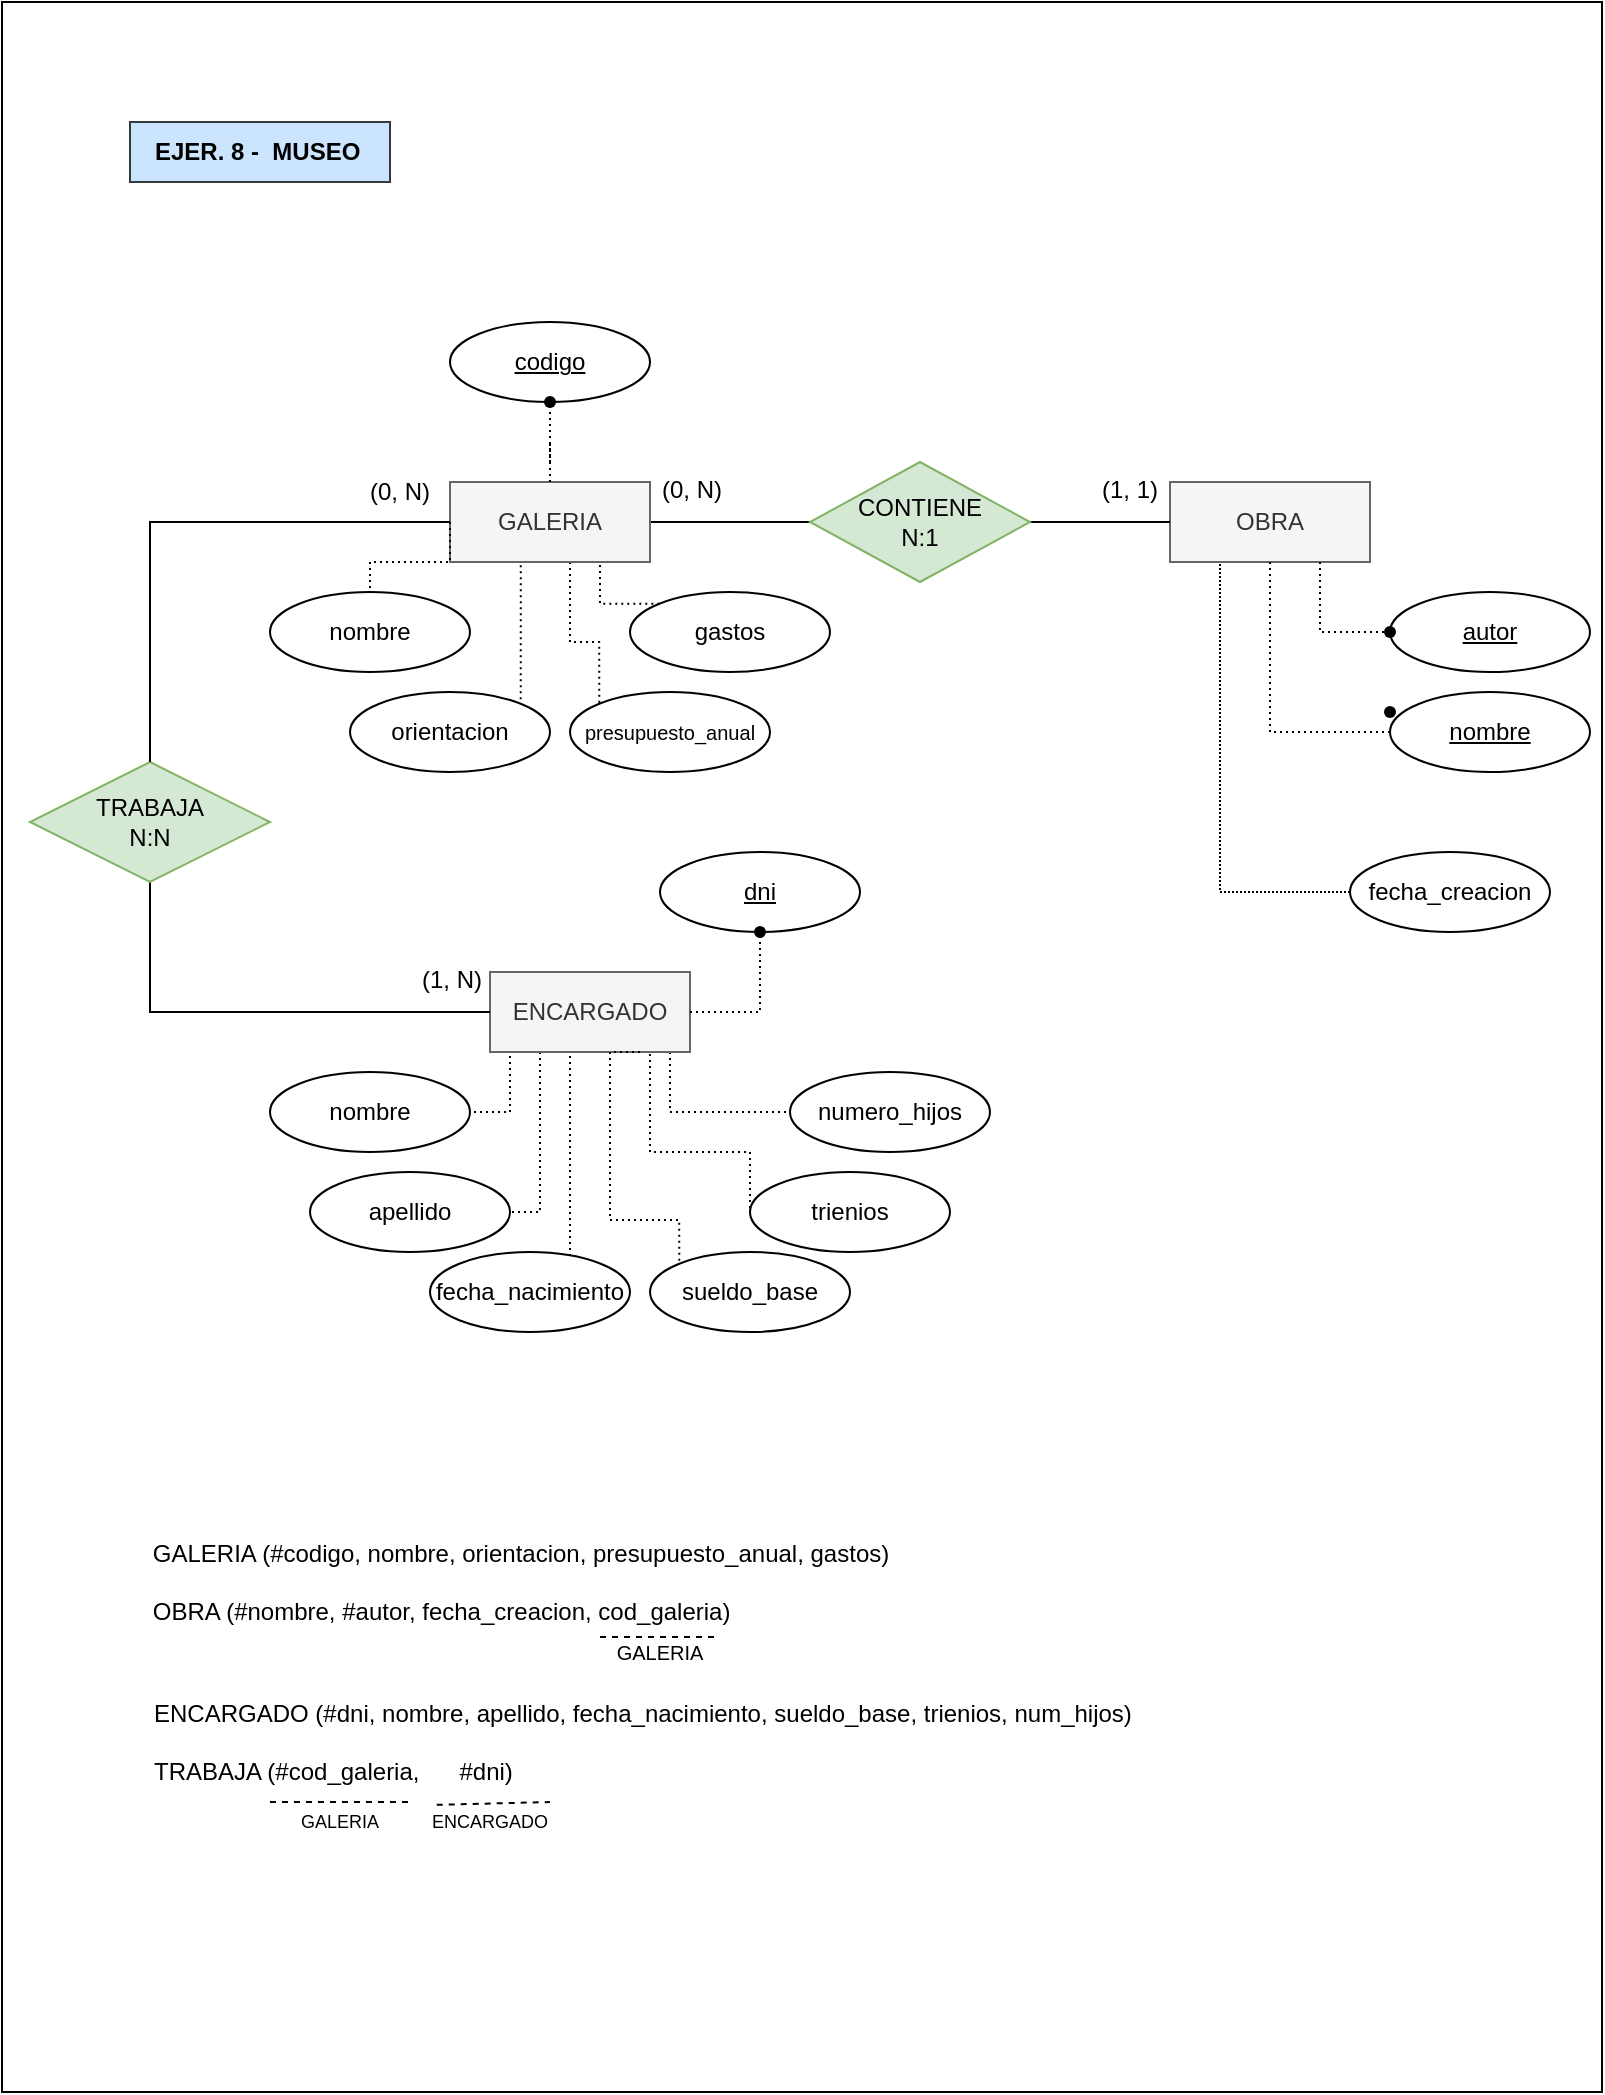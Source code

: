 <mxfile version="22.0.8" type="github">
  <diagram id="R2lEEEUBdFMjLlhIrx00" name="Page-1">
    <mxGraphModel dx="2074" dy="1156" grid="1" gridSize="10" guides="1" tooltips="1" connect="1" arrows="1" fold="1" page="1" pageScale="1" pageWidth="827" pageHeight="1169" background="#FFFFFF" math="0" shadow="0" extFonts="Permanent Marker^https://fonts.googleapis.com/css?family=Permanent+Marker">
      <root>
        <mxCell id="0" />
        <mxCell id="1" parent="0" />
        <mxCell id="ygpdyX0wladh9Wm4Dj0t-1" value="" style="rounded=0;whiteSpace=wrap;html=1;" parent="1" vertex="1">
          <mxGeometry x="10" y="60" width="800" height="1045" as="geometry" />
        </mxCell>
        <mxCell id="fVMxTpHwQSE03vxhCAzI-126" style="edgeStyle=orthogonalEdgeStyle;rounded=0;orthogonalLoop=1;jettySize=auto;html=1;exitX=0;exitY=1;exitDx=0;exitDy=0;entryX=1;entryY=0.5;entryDx=0;entryDy=0;dashed=1;dashPattern=1 2;endArrow=none;endFill=0;" parent="1" source="fVMxTpHwQSE03vxhCAzI-1" target="fVMxTpHwQSE03vxhCAzI-119" edge="1">
          <mxGeometry relative="1" as="geometry">
            <Array as="points">
              <mxPoint x="264" y="585" />
              <mxPoint x="264" y="615" />
            </Array>
          </mxGeometry>
        </mxCell>
        <mxCell id="fVMxTpHwQSE03vxhCAzI-127" style="edgeStyle=orthogonalEdgeStyle;rounded=0;orthogonalLoop=1;jettySize=auto;html=1;exitX=0.25;exitY=1;exitDx=0;exitDy=0;entryX=1;entryY=0.5;entryDx=0;entryDy=0;dashed=1;dashPattern=1 2;endArrow=none;endFill=0;" parent="1" source="fVMxTpHwQSE03vxhCAzI-1" target="fVMxTpHwQSE03vxhCAzI-120" edge="1">
          <mxGeometry relative="1" as="geometry">
            <Array as="points">
              <mxPoint x="279" y="665" />
            </Array>
          </mxGeometry>
        </mxCell>
        <mxCell id="fVMxTpHwQSE03vxhCAzI-128" style="edgeStyle=orthogonalEdgeStyle;rounded=0;orthogonalLoop=1;jettySize=auto;html=1;exitX=0.5;exitY=1;exitDx=0;exitDy=0;entryX=0.5;entryY=0;entryDx=0;entryDy=0;dashed=1;dashPattern=1 2;endArrow=none;endFill=0;" parent="1" source="fVMxTpHwQSE03vxhCAzI-1" target="fVMxTpHwQSE03vxhCAzI-121" edge="1">
          <mxGeometry relative="1" as="geometry">
            <Array as="points">
              <mxPoint x="294" y="585" />
              <mxPoint x="294" y="691" />
              <mxPoint x="274" y="691" />
            </Array>
          </mxGeometry>
        </mxCell>
        <mxCell id="fVMxTpHwQSE03vxhCAzI-130" style="edgeStyle=orthogonalEdgeStyle;rounded=0;orthogonalLoop=1;jettySize=auto;html=1;exitX=1;exitY=1;exitDx=0;exitDy=0;entryX=0;entryY=0.5;entryDx=0;entryDy=0;dashed=1;dashPattern=1 2;endArrow=none;endFill=0;" parent="1" source="fVMxTpHwQSE03vxhCAzI-1" target="fVMxTpHwQSE03vxhCAzI-123" edge="1">
          <mxGeometry relative="1" as="geometry">
            <Array as="points">
              <mxPoint x="334" y="585" />
              <mxPoint x="334" y="635" />
              <mxPoint x="384" y="635" />
            </Array>
          </mxGeometry>
        </mxCell>
        <mxCell id="fVMxTpHwQSE03vxhCAzI-131" style="edgeStyle=orthogonalEdgeStyle;rounded=0;orthogonalLoop=1;jettySize=auto;html=1;exitX=1;exitY=0.5;exitDx=0;exitDy=0;entryX=0;entryY=0.5;entryDx=0;entryDy=0;endArrow=none;endFill=0;dashed=1;dashPattern=1 2;" parent="1" source="fVMxTpHwQSE03vxhCAzI-1" target="fVMxTpHwQSE03vxhCAzI-124" edge="1">
          <mxGeometry relative="1" as="geometry">
            <Array as="points">
              <mxPoint x="354" y="585" />
              <mxPoint x="344" y="585" />
              <mxPoint x="344" y="615" />
            </Array>
          </mxGeometry>
        </mxCell>
        <mxCell id="fVMxTpHwQSE03vxhCAzI-1" value="ENCARGADO" style="whiteSpace=wrap;html=1;align=center;fillColor=#f5f5f5;fontColor=#333333;strokeColor=#666666;" parent="1" vertex="1">
          <mxGeometry x="254" y="545" width="100" height="40" as="geometry" />
        </mxCell>
        <mxCell id="fVMxTpHwQSE03vxhCAzI-2" value="OBRA" style="whiteSpace=wrap;html=1;align=center;fillColor=#f5f5f5;fontColor=#333333;strokeColor=#666666;" parent="1" vertex="1">
          <mxGeometry x="594" y="300" width="100" height="40" as="geometry" />
        </mxCell>
        <mxCell id="fVMxTpHwQSE03vxhCAzI-32" style="edgeStyle=orthogonalEdgeStyle;rounded=0;orthogonalLoop=1;jettySize=auto;html=1;exitX=1;exitY=0.5;exitDx=0;exitDy=0;entryX=0;entryY=0.5;entryDx=0;entryDy=0;endArrow=none;endFill=0;" parent="1" source="fVMxTpHwQSE03vxhCAzI-3" target="fVMxTpHwQSE03vxhCAzI-11" edge="1">
          <mxGeometry relative="1" as="geometry" />
        </mxCell>
        <mxCell id="fVMxTpHwQSE03vxhCAzI-85" style="edgeStyle=orthogonalEdgeStyle;rounded=0;orthogonalLoop=1;jettySize=auto;html=1;exitDx=0;exitDy=0;entryX=0.5;entryY=1;entryDx=0;entryDy=0;endArrow=none;endFill=0;dashed=1;dashPattern=1 2;" parent="1" source="fVMxTpHwQSE03vxhCAzI-84" target="fVMxTpHwQSE03vxhCAzI-42" edge="1">
          <mxGeometry relative="1" as="geometry" />
        </mxCell>
        <mxCell id="fVMxTpHwQSE03vxhCAzI-142" style="edgeStyle=orthogonalEdgeStyle;rounded=0;orthogonalLoop=1;jettySize=auto;html=1;exitX=0.25;exitY=1;exitDx=0;exitDy=0;entryX=1;entryY=0;entryDx=0;entryDy=0;dashed=1;dashPattern=1 2;endArrow=none;endFill=0;" parent="1" source="fVMxTpHwQSE03vxhCAzI-3" target="fVMxTpHwQSE03vxhCAzI-135" edge="1">
          <mxGeometry relative="1" as="geometry">
            <Array as="points">
              <mxPoint x="269" y="340" />
            </Array>
          </mxGeometry>
        </mxCell>
        <mxCell id="fVMxTpHwQSE03vxhCAzI-143" style="edgeStyle=orthogonalEdgeStyle;rounded=0;orthogonalLoop=1;jettySize=auto;html=1;exitX=0.75;exitY=1;exitDx=0;exitDy=0;entryX=0;entryY=0;entryDx=0;entryDy=0;dashed=1;dashPattern=1 2;endArrow=none;endFill=0;" parent="1" source="fVMxTpHwQSE03vxhCAzI-3" target="fVMxTpHwQSE03vxhCAzI-140" edge="1">
          <mxGeometry relative="1" as="geometry">
            <Array as="points">
              <mxPoint x="294" y="340" />
              <mxPoint x="294" y="380" />
              <mxPoint x="309" y="380" />
            </Array>
          </mxGeometry>
        </mxCell>
        <mxCell id="fVMxTpHwQSE03vxhCAzI-3" value="GALERIA" style="whiteSpace=wrap;html=1;align=center;fillColor=#f5f5f5;fontColor=#333333;strokeColor=#666666;" parent="1" vertex="1">
          <mxGeometry x="234" y="300" width="100" height="40" as="geometry" />
        </mxCell>
        <mxCell id="fVMxTpHwQSE03vxhCAzI-7" style="edgeStyle=orthogonalEdgeStyle;rounded=0;orthogonalLoop=1;jettySize=auto;html=1;exitX=0.5;exitY=0;exitDx=0;exitDy=0;entryX=0.5;entryY=0;entryDx=0;entryDy=0;" parent="1" source="fVMxTpHwQSE03vxhCAzI-6" target="fVMxTpHwQSE03vxhCAzI-6" edge="1">
          <mxGeometry relative="1" as="geometry" />
        </mxCell>
        <mxCell id="fVMxTpHwQSE03vxhCAzI-31" style="edgeStyle=orthogonalEdgeStyle;rounded=0;orthogonalLoop=1;jettySize=auto;html=1;exitX=0.5;exitY=1;exitDx=0;exitDy=0;entryX=0;entryY=0.5;entryDx=0;entryDy=0;strokeColor=default;endArrow=none;endFill=0;" parent="1" source="fVMxTpHwQSE03vxhCAzI-6" target="fVMxTpHwQSE03vxhCAzI-1" edge="1">
          <mxGeometry relative="1" as="geometry" />
        </mxCell>
        <mxCell id="fVMxTpHwQSE03vxhCAzI-6" value="TRABAJA&lt;br&gt;N:N" style="shape=rhombus;perimeter=rhombusPerimeter;whiteSpace=wrap;html=1;align=center;fillColor=#d5e8d4;strokeColor=#82b366;" parent="1" vertex="1">
          <mxGeometry x="24" y="440" width="120" height="60" as="geometry" />
        </mxCell>
        <mxCell id="fVMxTpHwQSE03vxhCAzI-33" style="edgeStyle=orthogonalEdgeStyle;rounded=0;orthogonalLoop=1;jettySize=auto;html=1;exitX=1;exitY=0.5;exitDx=0;exitDy=0;entryX=0;entryY=0.5;entryDx=0;entryDy=0;endArrow=none;endFill=0;" parent="1" source="fVMxTpHwQSE03vxhCAzI-11" target="fVMxTpHwQSE03vxhCAzI-2" edge="1">
          <mxGeometry relative="1" as="geometry" />
        </mxCell>
        <mxCell id="fVMxTpHwQSE03vxhCAzI-11" value="CONTIENE&lt;br&gt;N:1" style="shape=rhombus;perimeter=rhombusPerimeter;whiteSpace=wrap;html=1;align=center;fillColor=#d5e8d4;strokeColor=#82b366;" parent="1" vertex="1">
          <mxGeometry x="414" y="290" width="110" height="60" as="geometry" />
        </mxCell>
        <mxCell id="fVMxTpHwQSE03vxhCAzI-20" value="" style="endArrow=none;html=1;rounded=0;exitX=0.5;exitY=0;exitDx=0;exitDy=0;entryX=0;entryY=0.5;entryDx=0;entryDy=0;" parent="1" source="fVMxTpHwQSE03vxhCAzI-6" target="fVMxTpHwQSE03vxhCAzI-3" edge="1">
          <mxGeometry relative="1" as="geometry">
            <mxPoint x="74" y="320" as="sourcePoint" />
            <mxPoint x="234" y="319.5" as="targetPoint" />
            <Array as="points">
              <mxPoint x="84" y="320" />
            </Array>
          </mxGeometry>
        </mxCell>
        <mxCell id="fVMxTpHwQSE03vxhCAzI-28" value="(0, N)" style="text;strokeColor=none;fillColor=none;spacingLeft=4;spacingRight=4;overflow=hidden;rotatable=0;points=[[0,0.5],[1,0.5]];portConstraint=eastwest;fontSize=12;whiteSpace=wrap;html=1;verticalAlign=middle;align=center;" parent="1" vertex="1">
          <mxGeometry x="184" y="290" width="50" height="30" as="geometry" />
        </mxCell>
        <mxCell id="fVMxTpHwQSE03vxhCAzI-38" style="rounded=0;orthogonalLoop=1;jettySize=auto;html=1;exitX=0;exitY=0.5;exitDx=0;exitDy=0;strokeColor=none;endArrow=none;endFill=0;shadow=1;" parent="1" source="fVMxTpHwQSE03vxhCAzI-29" edge="1">
          <mxGeometry relative="1" as="geometry">
            <mxPoint x="234" y="565" as="targetPoint" />
          </mxGeometry>
        </mxCell>
        <mxCell id="fVMxTpHwQSE03vxhCAzI-29" value="(1, N)" style="text;strokeColor=none;fillColor=none;spacingLeft=4;spacingRight=4;overflow=hidden;rotatable=0;points=[[0,0.5],[1,0.5]];portConstraint=eastwest;fontSize=12;whiteSpace=wrap;html=1;" parent="1" vertex="1">
          <mxGeometry x="214" y="535" width="50" height="30" as="geometry" />
        </mxCell>
        <mxCell id="fVMxTpHwQSE03vxhCAzI-30" value="(0, N)" style="text;strokeColor=none;fillColor=none;spacingLeft=4;spacingRight=4;overflow=hidden;rotatable=0;points=[[0,0.5],[1,0.5]];portConstraint=eastwest;fontSize=12;whiteSpace=wrap;html=1;" parent="1" vertex="1">
          <mxGeometry x="334" y="290" width="50" height="30" as="geometry" />
        </mxCell>
        <mxCell id="fVMxTpHwQSE03vxhCAzI-34" value="(1, 1)" style="text;strokeColor=none;fillColor=none;spacingLeft=4;spacingRight=4;overflow=hidden;rotatable=0;points=[[0,0.5],[1,0.5]];portConstraint=eastwest;fontSize=12;whiteSpace=wrap;html=1;" parent="1" vertex="1">
          <mxGeometry x="554" y="290" width="50" height="30" as="geometry" />
        </mxCell>
        <mxCell id="fVMxTpHwQSE03vxhCAzI-35" value="EJER. 8 -&amp;nbsp; MUSEO&amp;nbsp;" style="text;html=1;align=center;verticalAlign=middle;resizable=0;points=[];autosize=1;strokeColor=#36393d;fillColor=#cce5ff;fontStyle=1" parent="1" vertex="1">
          <mxGeometry x="74" y="120" width="130" height="30" as="geometry" />
        </mxCell>
        <mxCell id="fVMxTpHwQSE03vxhCAzI-40" style="edgeStyle=orthogonalEdgeStyle;rounded=0;orthogonalLoop=1;jettySize=auto;html=1;exitX=0;exitY=0.5;exitDx=0;exitDy=0;entryX=1;entryY=0.5;entryDx=0;entryDy=0;endArrow=none;endFill=0;startArrow=none;startFill=0;strokeColor=none;" parent="1" source="fVMxTpHwQSE03vxhCAzI-28" target="fVMxTpHwQSE03vxhCAzI-28" edge="1">
          <mxGeometry relative="1" as="geometry" />
        </mxCell>
        <mxCell id="fVMxTpHwQSE03vxhCAzI-42" value="codigo" style="ellipse;whiteSpace=wrap;html=1;align=center;fontStyle=4;" parent="1" vertex="1">
          <mxGeometry x="234" y="220" width="100" height="40" as="geometry" />
        </mxCell>
        <mxCell id="fVMxTpHwQSE03vxhCAzI-65" style="edgeStyle=orthogonalEdgeStyle;rounded=0;orthogonalLoop=1;jettySize=auto;html=1;exitX=0;exitY=0.5;exitDx=0;exitDy=0;entryX=0.25;entryY=1;entryDx=0;entryDy=0;endArrow=none;endFill=0;dashed=1;dashPattern=1 1;" parent="1" source="fVMxTpHwQSE03vxhCAzI-46" target="fVMxTpHwQSE03vxhCAzI-2" edge="1">
          <mxGeometry relative="1" as="geometry" />
        </mxCell>
        <mxCell id="fVMxTpHwQSE03vxhCAzI-46" value="fecha_creacion" style="ellipse;whiteSpace=wrap;html=1;align=center;" parent="1" vertex="1">
          <mxGeometry x="684" y="485" width="100" height="40" as="geometry" />
        </mxCell>
        <mxCell id="fVMxTpHwQSE03vxhCAzI-73" style="edgeStyle=orthogonalEdgeStyle;rounded=0;orthogonalLoop=1;jettySize=auto;html=1;exitX=0;exitY=0.5;exitDx=0;exitDy=0;entryX=0.5;entryY=1;entryDx=0;entryDy=0;endArrow=none;endFill=0;dashed=1;dashPattern=1 2;" parent="1" source="fVMxTpHwQSE03vxhCAzI-44" target="fVMxTpHwQSE03vxhCAzI-2" edge="1">
          <mxGeometry relative="1" as="geometry" />
        </mxCell>
        <mxCell id="fVMxTpHwQSE03vxhCAzI-75" style="edgeStyle=orthogonalEdgeStyle;rounded=0;orthogonalLoop=1;jettySize=auto;html=1;exitX=0;exitY=0.5;exitDx=0;exitDy=0;entryX=0.75;entryY=1;entryDx=0;entryDy=0;dashed=1;dashPattern=1 2;endArrow=none;endFill=0;" parent="1" source="fVMxTpHwQSE03vxhCAzI-62" target="fVMxTpHwQSE03vxhCAzI-2" edge="1">
          <mxGeometry relative="1" as="geometry" />
        </mxCell>
        <mxCell id="fVMxTpHwQSE03vxhCAzI-86" value="" style="edgeStyle=orthogonalEdgeStyle;rounded=0;orthogonalLoop=1;jettySize=auto;html=1;exitX=0.5;exitY=0;exitDx=0;exitDy=0;entryDx=0;entryDy=0;endArrow=none;endFill=0;dashed=1;dashPattern=1 2;" parent="1" source="fVMxTpHwQSE03vxhCAzI-3" target="fVMxTpHwQSE03vxhCAzI-84" edge="1">
          <mxGeometry relative="1" as="geometry">
            <mxPoint x="284" y="300" as="sourcePoint" />
            <mxPoint x="284" y="260" as="targetPoint" />
          </mxGeometry>
        </mxCell>
        <mxCell id="fVMxTpHwQSE03vxhCAzI-84" value="" style="shape=waypoint;sketch=0;fillStyle=solid;size=6;pointerEvents=1;points=[];fillColor=none;resizable=0;rotatable=0;perimeter=centerPerimeter;snapToPoint=1;" parent="1" vertex="1">
          <mxGeometry x="274" y="250" width="20" height="20" as="geometry" />
        </mxCell>
        <mxCell id="fVMxTpHwQSE03vxhCAzI-100" value="" style="group" parent="1" vertex="1" connectable="0">
          <mxGeometry x="339" y="485" width="100" height="50" as="geometry" />
        </mxCell>
        <mxCell id="fVMxTpHwQSE03vxhCAzI-98" value="" style="group" parent="fVMxTpHwQSE03vxhCAzI-100" vertex="1" connectable="0">
          <mxGeometry width="100" height="50" as="geometry" />
        </mxCell>
        <mxCell id="fVMxTpHwQSE03vxhCAzI-96" value="dni" style="ellipse;whiteSpace=wrap;html=1;align=center;fontStyle=4;" parent="fVMxTpHwQSE03vxhCAzI-98" vertex="1">
          <mxGeometry width="100" height="40" as="geometry" />
        </mxCell>
        <mxCell id="fVMxTpHwQSE03vxhCAzI-97" value="" style="shape=waypoint;sketch=0;fillStyle=solid;size=6;pointerEvents=1;points=[];fillColor=none;resizable=0;rotatable=0;perimeter=centerPerimeter;snapToPoint=1;container=1;" parent="fVMxTpHwQSE03vxhCAzI-98" vertex="1">
          <mxGeometry x="40" y="30" width="20" height="20" as="geometry" />
        </mxCell>
        <mxCell id="fVMxTpHwQSE03vxhCAzI-99" style="edgeStyle=orthogonalEdgeStyle;rounded=0;orthogonalLoop=1;jettySize=auto;html=1;exitX=1;exitY=0.5;exitDx=0;exitDy=0;entryX=0.862;entryY=0.926;entryDx=0;entryDy=0;entryPerimeter=0;dashed=1;dashPattern=1 2;endArrow=none;endFill=0;" parent="fVMxTpHwQSE03vxhCAzI-100" source="fVMxTpHwQSE03vxhCAzI-1" target="fVMxTpHwQSE03vxhCAzI-97" edge="1">
          <mxGeometry relative="1" as="geometry" />
        </mxCell>
        <mxCell id="fVMxTpHwQSE03vxhCAzI-125" value="" style="group" parent="1" vertex="1" connectable="0">
          <mxGeometry x="144" y="595" width="360" height="130" as="geometry" />
        </mxCell>
        <mxCell id="fVMxTpHwQSE03vxhCAzI-119" value="nombre" style="ellipse;whiteSpace=wrap;html=1;align=center;" parent="fVMxTpHwQSE03vxhCAzI-125" vertex="1">
          <mxGeometry width="100" height="40" as="geometry" />
        </mxCell>
        <mxCell id="fVMxTpHwQSE03vxhCAzI-120" value="apellido" style="ellipse;whiteSpace=wrap;html=1;align=center;" parent="fVMxTpHwQSE03vxhCAzI-125" vertex="1">
          <mxGeometry x="20" y="50" width="100" height="40" as="geometry" />
        </mxCell>
        <mxCell id="fVMxTpHwQSE03vxhCAzI-121" value="fecha_nacimiento" style="ellipse;whiteSpace=wrap;html=1;align=center;" parent="fVMxTpHwQSE03vxhCAzI-125" vertex="1">
          <mxGeometry x="80" y="90" width="100" height="40" as="geometry" />
        </mxCell>
        <mxCell id="fVMxTpHwQSE03vxhCAzI-122" value="sueldo_base" style="ellipse;whiteSpace=wrap;html=1;align=center;" parent="fVMxTpHwQSE03vxhCAzI-125" vertex="1">
          <mxGeometry x="190" y="90" width="100" height="40" as="geometry" />
        </mxCell>
        <mxCell id="fVMxTpHwQSE03vxhCAzI-123" value="trienios" style="ellipse;whiteSpace=wrap;html=1;align=center;" parent="fVMxTpHwQSE03vxhCAzI-125" vertex="1">
          <mxGeometry x="240" y="50" width="100" height="40" as="geometry" />
        </mxCell>
        <mxCell id="fVMxTpHwQSE03vxhCAzI-124" value="numero_hijos" style="ellipse;whiteSpace=wrap;html=1;align=center;" parent="fVMxTpHwQSE03vxhCAzI-125" vertex="1">
          <mxGeometry x="260" width="100" height="40" as="geometry" />
        </mxCell>
        <mxCell id="fVMxTpHwQSE03vxhCAzI-133" value="" style="group" parent="1" vertex="1" connectable="0">
          <mxGeometry x="144" y="355" width="360" height="130" as="geometry" />
        </mxCell>
        <mxCell id="fVMxTpHwQSE03vxhCAzI-134" value="nombre" style="ellipse;whiteSpace=wrap;html=1;align=center;" parent="fVMxTpHwQSE03vxhCAzI-133" vertex="1">
          <mxGeometry width="100" height="40" as="geometry" />
        </mxCell>
        <mxCell id="fVMxTpHwQSE03vxhCAzI-135" value="orientacion" style="ellipse;whiteSpace=wrap;html=1;align=center;" parent="fVMxTpHwQSE03vxhCAzI-133" vertex="1">
          <mxGeometry x="40" y="50" width="100" height="40" as="geometry" />
        </mxCell>
        <mxCell id="fVMxTpHwQSE03vxhCAzI-139" value="gastos" style="ellipse;whiteSpace=wrap;html=1;align=center;" parent="fVMxTpHwQSE03vxhCAzI-133" vertex="1">
          <mxGeometry x="180" width="100" height="40" as="geometry" />
        </mxCell>
        <mxCell id="fVMxTpHwQSE03vxhCAzI-140" value="&lt;font size=&quot;1&quot; style=&quot;&quot;&gt;presupuesto_anua&lt;/font&gt;&lt;font style=&quot;font-size: 10px;&quot;&gt;l&lt;/font&gt;" style="ellipse;whiteSpace=wrap;html=1;align=center;" parent="fVMxTpHwQSE03vxhCAzI-133" vertex="1">
          <mxGeometry x="150" y="50" width="100" height="40" as="geometry" />
        </mxCell>
        <mxCell id="fVMxTpHwQSE03vxhCAzI-129" style="edgeStyle=orthogonalEdgeStyle;rounded=0;orthogonalLoop=1;jettySize=auto;html=1;exitX=0.75;exitY=1;exitDx=0;exitDy=0;entryX=0;entryY=0;entryDx=0;entryDy=0;dashed=1;dashPattern=1 2;endArrow=none;endFill=0;" parent="1" source="fVMxTpHwQSE03vxhCAzI-1" target="fVMxTpHwQSE03vxhCAzI-122" edge="1">
          <mxGeometry relative="1" as="geometry">
            <mxPoint x="329" y="579.19" as="sourcePoint" />
            <mxPoint x="348.767" y="684.999" as="targetPoint" />
            <Array as="points">
              <mxPoint x="314" y="585" />
              <mxPoint x="314" y="669" />
              <mxPoint x="349" y="669" />
            </Array>
          </mxGeometry>
        </mxCell>
        <mxCell id="fVMxTpHwQSE03vxhCAzI-141" style="edgeStyle=orthogonalEdgeStyle;rounded=0;orthogonalLoop=1;jettySize=auto;html=1;exitX=0;exitY=0.5;exitDx=0;exitDy=0;entryX=0.5;entryY=0;entryDx=0;entryDy=0;dashed=1;dashPattern=1 2;endArrow=none;endFill=0;" parent="1" source="fVMxTpHwQSE03vxhCAzI-3" target="fVMxTpHwQSE03vxhCAzI-134" edge="1">
          <mxGeometry relative="1" as="geometry">
            <mxPoint x="254" y="340" as="sourcePoint" />
            <mxPoint x="244" y="370" as="targetPoint" />
            <Array as="points">
              <mxPoint x="234" y="340" />
              <mxPoint x="194" y="340" />
            </Array>
          </mxGeometry>
        </mxCell>
        <mxCell id="fVMxTpHwQSE03vxhCAzI-146" style="edgeStyle=orthogonalEdgeStyle;rounded=0;orthogonalLoop=1;jettySize=auto;html=1;exitX=0;exitY=0;exitDx=0;exitDy=0;entryX=0.75;entryY=1;entryDx=0;entryDy=0;dashed=1;dashPattern=1 2;endArrow=none;endFill=0;" parent="1" source="fVMxTpHwQSE03vxhCAzI-139" target="fVMxTpHwQSE03vxhCAzI-3" edge="1">
          <mxGeometry relative="1" as="geometry">
            <Array as="points">
              <mxPoint x="309" y="361" />
            </Array>
          </mxGeometry>
        </mxCell>
        <mxCell id="fVMxTpHwQSE03vxhCAzI-44" value="nombre" style="ellipse;whiteSpace=wrap;html=1;align=center;fontStyle=4;" parent="1" vertex="1">
          <mxGeometry x="704" y="405" width="100" height="40" as="geometry" />
        </mxCell>
        <mxCell id="fVMxTpHwQSE03vxhCAzI-62" value="autor" style="ellipse;whiteSpace=wrap;html=1;align=center;fontStyle=4;" parent="1" vertex="1">
          <mxGeometry x="704" y="355" width="100" height="40" as="geometry" />
        </mxCell>
        <mxCell id="fVMxTpHwQSE03vxhCAzI-87" value="" style="shape=waypoint;sketch=0;fillStyle=solid;size=6;pointerEvents=1;points=[];fillColor=none;resizable=0;rotatable=0;perimeter=centerPerimeter;snapToPoint=1;" parent="1" vertex="1">
          <mxGeometry x="694" y="405" width="20" height="20" as="geometry" />
        </mxCell>
        <mxCell id="fVMxTpHwQSE03vxhCAzI-88" value="" style="shape=waypoint;sketch=0;fillStyle=solid;size=6;pointerEvents=1;points=[];fillColor=none;resizable=0;rotatable=0;perimeter=centerPerimeter;snapToPoint=1;" parent="1" vertex="1">
          <mxGeometry x="694" y="365" width="20" height="20" as="geometry" />
        </mxCell>
        <mxCell id="kG_dBHOLJ7CWQmrbYZGP-1" value="&lt;font style=&quot;font-size: 12px;&quot;&gt;GALERIA (#codigo, nombre, orientacion, presupuesto_anual, gastos)&lt;br&gt;&lt;br&gt;&lt;div style=&quot;text-align: justify;&quot;&gt;&lt;span style=&quot;background-color: initial;&quot;&gt;OBRA (#nombre, #autor, fecha_creacion, cod_galeria)&lt;/span&gt;&lt;/div&gt;&lt;/font&gt;" style="text;html=1;align=center;verticalAlign=middle;resizable=0;points=[];autosize=1;strokeColor=none;fillColor=none;" parent="1" vertex="1">
          <mxGeometry x="74" y="820" width="390" height="60" as="geometry" />
        </mxCell>
        <mxCell id="kG_dBHOLJ7CWQmrbYZGP-5" value="" style="endArrow=none;dashed=1;html=1;rounded=0;entryX=1;entryY=0.25;entryDx=0;entryDy=0;exitX=0;exitY=0.25;exitDx=0;exitDy=0;" parent="1" source="AVAmtDZSmKpI1Q2I607x-1" target="AVAmtDZSmKpI1Q2I607x-1" edge="1">
          <mxGeometry width="50" height="50" relative="1" as="geometry">
            <mxPoint x="304" y="875" as="sourcePoint" />
            <mxPoint x="374" y="875" as="targetPoint" />
          </mxGeometry>
        </mxCell>
        <mxCell id="AVAmtDZSmKpI1Q2I607x-1" value="GALERIA" style="text;html=1;strokeColor=none;fillColor=none;align=center;verticalAlign=middle;whiteSpace=wrap;rounded=0;fontSize=10;" parent="1" vertex="1">
          <mxGeometry x="309" y="870" width="60" height="30" as="geometry" />
        </mxCell>
        <mxCell id="AVAmtDZSmKpI1Q2I607x-3" value="&lt;div style=&quot;text-align: justify;&quot;&gt;&lt;span style=&quot;background-color: initial;&quot;&gt;ENCARGADO (#dni, nombre, apellido, fecha_nacimiento, sueldo_base, trienios, num_hijos)&lt;/span&gt;&lt;/div&gt;&lt;font style=&quot;&quot;&gt;&lt;div style=&quot;text-align: justify;&quot;&gt;&lt;br&gt;&lt;/div&gt;&lt;div style=&quot;text-align: justify;&quot;&gt;&lt;span style=&quot;background-color: initial;&quot;&gt;TRABAJA (#cod_galeria,&amp;nbsp; &amp;nbsp; &amp;nbsp; #dni)&lt;/span&gt;&lt;/div&gt;&lt;/font&gt;" style="text;html=1;align=left;verticalAlign=middle;resizable=0;points=[];autosize=1;strokeColor=none;fillColor=none;" parent="1" vertex="1">
          <mxGeometry x="84" y="900" width="510" height="60" as="geometry" />
        </mxCell>
        <mxCell id="AVAmtDZSmKpI1Q2I607x-6" value="" style="endArrow=none;dashed=1;html=1;rounded=0;exitX=0.056;exitY=0.071;exitDx=0;exitDy=0;exitPerimeter=0;entryX=1;entryY=0;entryDx=0;entryDy=0;" parent="1" source="AVAmtDZSmKpI1Q2I607x-8" target="AVAmtDZSmKpI1Q2I607x-8" edge="1">
          <mxGeometry width="50" height="50" relative="1" as="geometry">
            <mxPoint x="204" y="959.52" as="sourcePoint" />
            <mxPoint x="224" y="959.52" as="targetPoint" />
          </mxGeometry>
        </mxCell>
        <mxCell id="AVAmtDZSmKpI1Q2I607x-8" value="ENCARGADO" style="text;html=1;strokeColor=none;fillColor=none;align=center;verticalAlign=middle;whiteSpace=wrap;rounded=0;fontSize=9;" parent="1" vertex="1">
          <mxGeometry x="224" y="960" width="60" height="20" as="geometry" />
        </mxCell>
        <mxCell id="AVAmtDZSmKpI1Q2I607x-12" value="" style="group" parent="1" vertex="1" connectable="0">
          <mxGeometry x="144" y="960" width="70" height="20" as="geometry" />
        </mxCell>
        <mxCell id="AVAmtDZSmKpI1Q2I607x-10" value="GALERIA" style="text;html=1;strokeColor=none;fillColor=none;align=center;verticalAlign=middle;whiteSpace=wrap;rounded=0;fontSize=9;" parent="AVAmtDZSmKpI1Q2I607x-12" vertex="1">
          <mxGeometry width="70" height="20" as="geometry" />
        </mxCell>
        <mxCell id="AVAmtDZSmKpI1Q2I607x-11" value="" style="endArrow=none;dashed=1;html=1;rounded=0;exitX=0;exitY=0;exitDx=0;exitDy=0;entryX=1;entryY=0;entryDx=0;entryDy=0;" parent="AVAmtDZSmKpI1Q2I607x-12" source="AVAmtDZSmKpI1Q2I607x-10" target="AVAmtDZSmKpI1Q2I607x-10" edge="1">
          <mxGeometry width="50" height="50" relative="1" as="geometry">
            <mxPoint x="98" y="20" as="sourcePoint" />
            <mxPoint x="196" y="20" as="targetPoint" />
          </mxGeometry>
        </mxCell>
      </root>
    </mxGraphModel>
  </diagram>
</mxfile>
